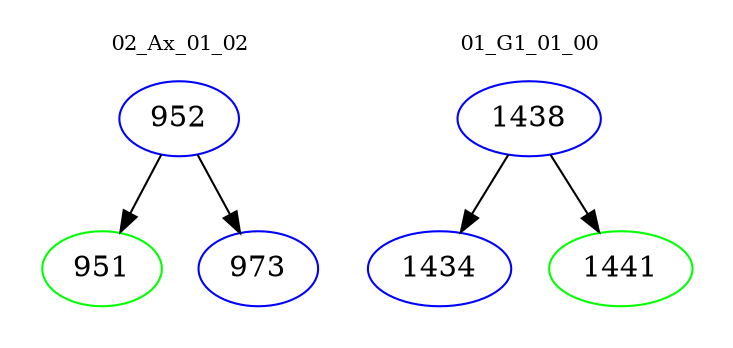 digraph{
subgraph cluster_0 {
color = white
label = "02_Ax_01_02";
fontsize=10;
T0_952 [label="952", color="blue"]
T0_952 -> T0_951 [color="black"]
T0_951 [label="951", color="green"]
T0_952 -> T0_973 [color="black"]
T0_973 [label="973", color="blue"]
}
subgraph cluster_1 {
color = white
label = "01_G1_01_00";
fontsize=10;
T1_1438 [label="1438", color="blue"]
T1_1438 -> T1_1434 [color="black"]
T1_1434 [label="1434", color="blue"]
T1_1438 -> T1_1441 [color="black"]
T1_1441 [label="1441", color="green"]
}
}
